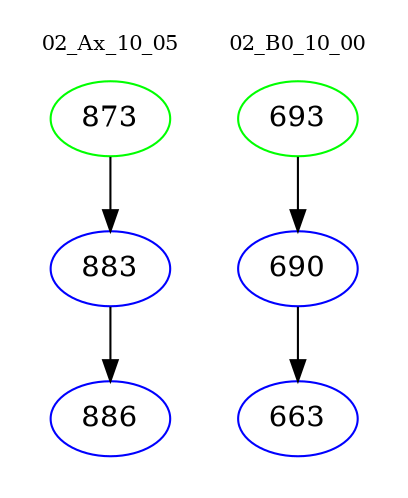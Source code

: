 digraph{
subgraph cluster_0 {
color = white
label = "02_Ax_10_05";
fontsize=10;
T0_873 [label="873", color="green"]
T0_873 -> T0_883 [color="black"]
T0_883 [label="883", color="blue"]
T0_883 -> T0_886 [color="black"]
T0_886 [label="886", color="blue"]
}
subgraph cluster_1 {
color = white
label = "02_B0_10_00";
fontsize=10;
T1_693 [label="693", color="green"]
T1_693 -> T1_690 [color="black"]
T1_690 [label="690", color="blue"]
T1_690 -> T1_663 [color="black"]
T1_663 [label="663", color="blue"]
}
}
